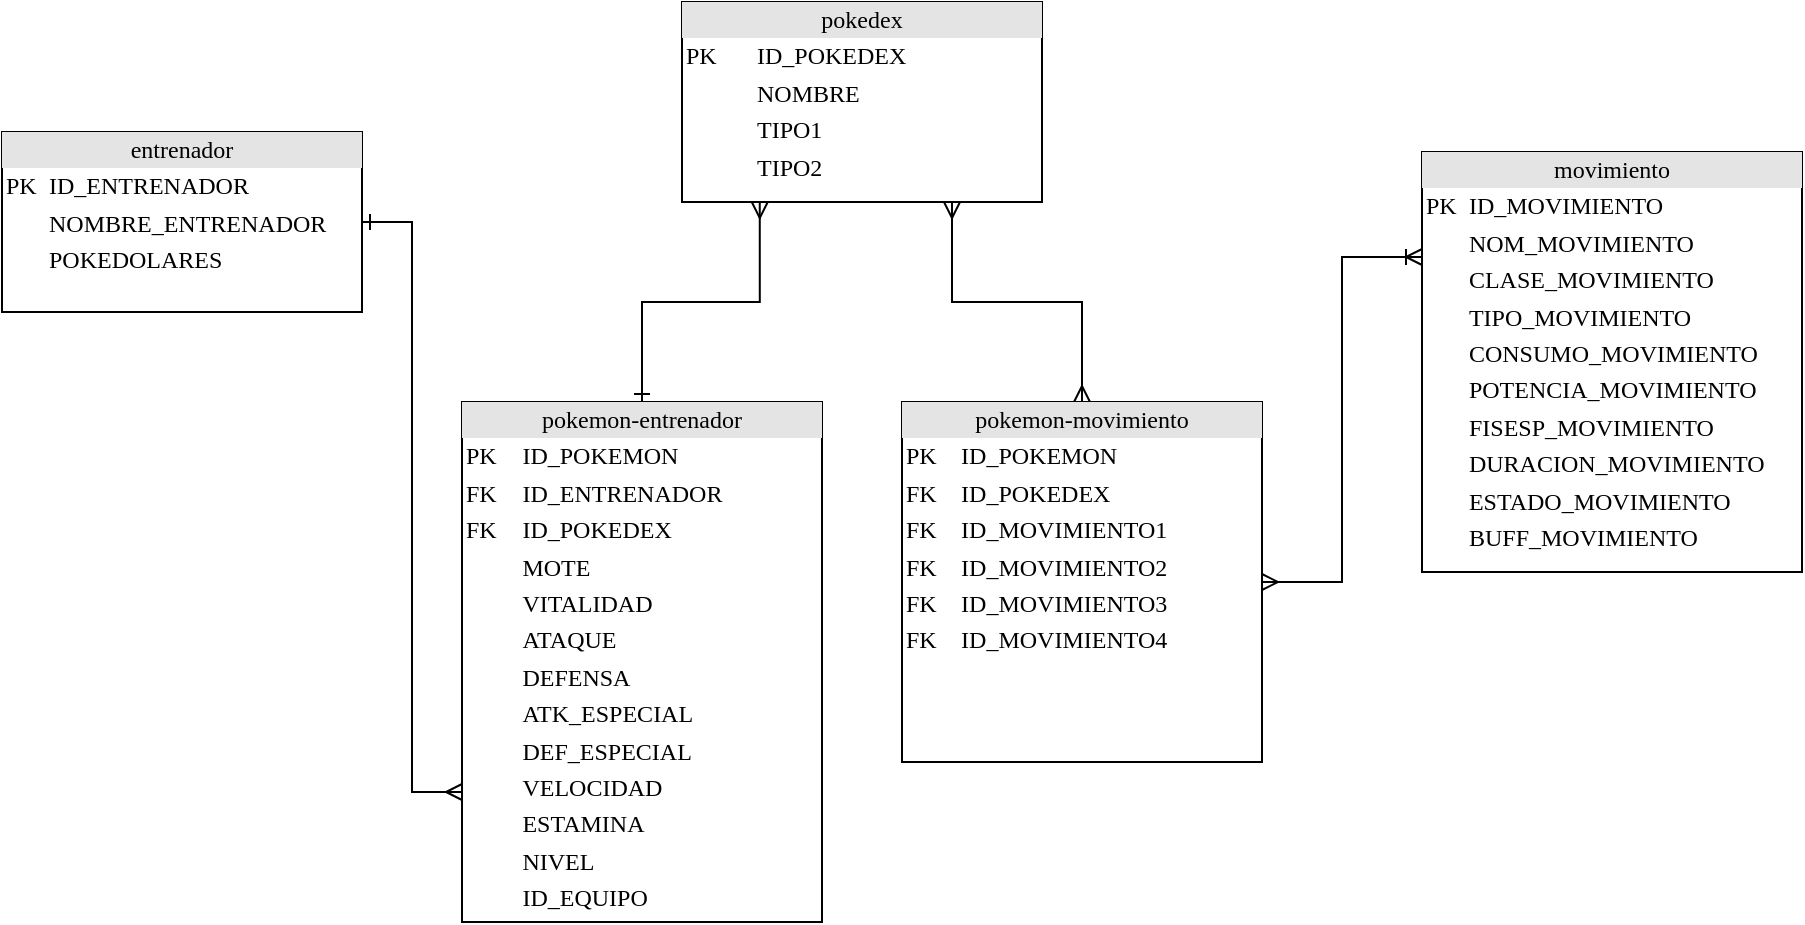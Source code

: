 <mxfile version="18.0.8" type="device"><diagram name="Page-1" id="2ca16b54-16f6-2749-3443-fa8db7711227"><mxGraphModel dx="1038" dy="571" grid="1" gridSize="10" guides="1" tooltips="1" connect="1" arrows="1" fold="1" page="1" pageScale="1" pageWidth="1100" pageHeight="850" background="none" math="0" shadow="0"><root><mxCell id="0"/><mxCell id="1" parent="0"/><mxCell id="2ed32ef02a7f4228-18" style="edgeStyle=orthogonalEdgeStyle;html=1;entryX=0.5;entryY=0;labelBackgroundColor=none;startArrow=ERmany;endArrow=ERone;fontFamily=Verdana;fontSize=12;align=left;exitX=0.216;exitY=1;exitDx=0;exitDy=0;exitPerimeter=0;rounded=0;endFill=0;startFill=0;" parent="1" source="2ed32ef02a7f4228-2" target="2ed32ef02a7f4228-8" edge="1"><mxGeometry relative="1" as="geometry"/></mxCell><mxCell id="2ed32ef02a7f4228-20" style="edgeStyle=orthogonalEdgeStyle;html=1;labelBackgroundColor=none;startArrow=ERmany;endArrow=ERmany;fontFamily=Verdana;fontSize=12;align=left;exitX=0.75;exitY=1;exitDx=0;exitDy=0;rounded=0;endFill=0;startFill=0;" parent="1" source="2ed32ef02a7f4228-2" target="2ed32ef02a7f4228-11" edge="1"><mxGeometry relative="1" as="geometry"/></mxCell><mxCell id="2ed32ef02a7f4228-2" value="&lt;div style=&quot;text-align: center; box-sizing: border-box; width: 100%; background: rgb(228, 228, 228); padding: 2px;&quot;&gt;pokedex&lt;/div&gt;&lt;table style=&quot;width: 100% ; font-size: 1em&quot; cellpadding=&quot;2&quot; cellspacing=&quot;0&quot;&gt;&lt;tbody&gt;&lt;tr&gt;&lt;td&gt;PK&lt;/td&gt;&lt;td&gt;ID_POKEDEX&lt;/td&gt;&lt;/tr&gt;&lt;tr&gt;&lt;td&gt;&lt;br&gt;&lt;/td&gt;&lt;td&gt;NOMBRE&lt;/td&gt;&lt;/tr&gt;&lt;tr&gt;&lt;td&gt;&lt;/td&gt;&lt;td&gt;TIPO1&lt;/td&gt;&lt;/tr&gt;&lt;tr&gt;&lt;td&gt;&lt;br&gt;&lt;/td&gt;&lt;td&gt;TIPO2&lt;/td&gt;&lt;/tr&gt;&lt;tr&gt;&lt;td&gt;&lt;br&gt;&lt;/td&gt;&lt;td&gt;&lt;br&gt;&lt;/td&gt;&lt;/tr&gt;&lt;tr&gt;&lt;td&gt;&lt;br&gt;&lt;/td&gt;&lt;td&gt;&lt;br&gt;&lt;/td&gt;&lt;/tr&gt;&lt;/tbody&gt;&lt;/table&gt;" style="verticalAlign=top;align=left;overflow=fill;html=1;rounded=0;shadow=0;comic=0;labelBackgroundColor=none;strokeWidth=1;fontFamily=Verdana;fontSize=12" parent="1" vertex="1"><mxGeometry x="460" y="95" width="180" height="100" as="geometry"/></mxCell><mxCell id="2ed32ef02a7f4228-22" style="edgeStyle=orthogonalEdgeStyle;html=1;exitX=0;exitY=0.75;entryX=1;entryY=0.5;labelBackgroundColor=none;startArrow=ERmany;endArrow=ERone;fontFamily=Verdana;fontSize=12;align=left;rounded=0;endFill=0;startFill=0;" parent="1" source="2ed32ef02a7f4228-8" target="2ed32ef02a7f4228-3" edge="1"><mxGeometry relative="1" as="geometry"/></mxCell><mxCell id="2ed32ef02a7f4228-3" value="&lt;div style=&quot;text-align: center; box-sizing: border-box; width: 100%; background: rgb(228, 228, 228); padding: 2px;&quot;&gt;entrenador&lt;/div&gt;&lt;table style=&quot;width: 100% ; font-size: 1em&quot; cellpadding=&quot;2&quot; cellspacing=&quot;0&quot;&gt;&lt;tbody&gt;&lt;tr&gt;&lt;td&gt;PK&lt;/td&gt;&lt;td&gt;ID_ENTRENADOR&lt;/td&gt;&lt;/tr&gt;&lt;tr&gt;&lt;td&gt;&lt;br&gt;&lt;/td&gt;&lt;td&gt;NOMBRE_ENTRENADOR&lt;/td&gt;&lt;/tr&gt;&lt;tr&gt;&lt;td&gt;&lt;/td&gt;&lt;td&gt;POKEDOLARES&lt;/td&gt;&lt;/tr&gt;&lt;tr&gt;&lt;td&gt;&lt;br&gt;&lt;/td&gt;&lt;td&gt;&lt;br&gt;&lt;/td&gt;&lt;/tr&gt;&lt;/tbody&gt;&lt;/table&gt;" style="verticalAlign=top;align=left;overflow=fill;html=1;rounded=0;shadow=0;comic=0;labelBackgroundColor=none;strokeWidth=1;fontFamily=Verdana;fontSize=12" parent="1" vertex="1"><mxGeometry x="120" y="160" width="180" height="90" as="geometry"/></mxCell><mxCell id="2ed32ef02a7f4228-8" value="&lt;div style=&quot;text-align: center; box-sizing: border-box; width: 100%; background: rgb(228, 228, 228); padding: 2px;&quot;&gt;pokemon-entrenador&lt;/div&gt;&lt;table style=&quot;width: 100% ; font-size: 1em&quot; cellpadding=&quot;2&quot; cellspacing=&quot;0&quot;&gt;&lt;tbody&gt;&lt;tr&gt;&lt;td&gt;PK&lt;/td&gt;&lt;td&gt;ID_POKEMON&lt;/td&gt;&lt;/tr&gt;&lt;tr&gt;&lt;td&gt;FK&lt;/td&gt;&lt;td&gt;ID_ENTRENADOR&lt;/td&gt;&lt;/tr&gt;&lt;tr&gt;&lt;td&gt;FK&lt;/td&gt;&lt;td&gt;ID_POKEDEX&lt;/td&gt;&lt;/tr&gt;&lt;tr&gt;&lt;td&gt;&lt;br&gt;&lt;/td&gt;&lt;td&gt;MOTE&lt;/td&gt;&lt;/tr&gt;&lt;tr&gt;&lt;td&gt;&lt;br&gt;&lt;/td&gt;&lt;td&gt;VITALIDAD&lt;/td&gt;&lt;/tr&gt;&lt;tr&gt;&lt;td&gt;&lt;br&gt;&lt;/td&gt;&lt;td&gt;ATAQUE&lt;/td&gt;&lt;/tr&gt;&lt;tr&gt;&lt;td&gt;&lt;br&gt;&lt;/td&gt;&lt;td&gt;DEFENSA&lt;/td&gt;&lt;/tr&gt;&lt;tr&gt;&lt;td&gt;&lt;br&gt;&lt;/td&gt;&lt;td&gt;ATK_ESPECIAL&lt;/td&gt;&lt;/tr&gt;&lt;tr&gt;&lt;td&gt;&lt;br&gt;&lt;/td&gt;&lt;td&gt;DEF_ESPECIAL&lt;/td&gt;&lt;/tr&gt;&lt;tr&gt;&lt;td&gt;&lt;br&gt;&lt;/td&gt;&lt;td&gt;VELOCIDAD&lt;/td&gt;&lt;/tr&gt;&lt;tr&gt;&lt;td&gt;&lt;br&gt;&lt;/td&gt;&lt;td&gt;ESTAMINA&lt;/td&gt;&lt;/tr&gt;&lt;tr&gt;&lt;td&gt;&lt;br&gt;&lt;/td&gt;&lt;td&gt;NIVEL&lt;/td&gt;&lt;/tr&gt;&lt;tr&gt;&lt;td&gt;&lt;br&gt;&lt;/td&gt;&lt;td&gt;ID_EQUIPO&lt;/td&gt;&lt;/tr&gt;&lt;tr&gt;&lt;td&gt;&lt;br&gt;&lt;/td&gt;&lt;td&gt;&lt;br&gt;&lt;/td&gt;&lt;/tr&gt;&lt;tr&gt;&lt;td&gt;&lt;br&gt;&lt;/td&gt;&lt;td&gt;&lt;br&gt;&lt;/td&gt;&lt;/tr&gt;&lt;tr&gt;&lt;td&gt;&lt;br&gt;&lt;/td&gt;&lt;td&gt;&lt;br&gt;&lt;/td&gt;&lt;/tr&gt;&lt;tr&gt;&lt;td&gt;&lt;br&gt;&lt;/td&gt;&lt;td&gt;&lt;br&gt;&lt;/td&gt;&lt;/tr&gt;&lt;/tbody&gt;&lt;/table&gt;" style="verticalAlign=top;align=left;overflow=fill;html=1;rounded=0;shadow=0;comic=0;labelBackgroundColor=none;strokeWidth=1;fontFamily=Verdana;fontSize=12" parent="1" vertex="1"><mxGeometry x="350" y="295" width="180" height="260" as="geometry"/></mxCell><mxCell id="2ed32ef02a7f4228-10" value="&lt;div style=&quot;text-align: center; box-sizing: border-box; width: 100%; background: rgb(228, 228, 228); padding: 2px;&quot;&gt;movimiento&lt;/div&gt;&lt;table style=&quot;width: 100% ; font-size: 1em&quot; cellpadding=&quot;2&quot; cellspacing=&quot;0&quot;&gt;&lt;tbody&gt;&lt;tr&gt;&lt;td&gt;PK&lt;/td&gt;&lt;td&gt;ID_MOVIMIENTO&lt;/td&gt;&lt;/tr&gt;&lt;tr&gt;&lt;td&gt;&lt;br&gt;&lt;/td&gt;&lt;td&gt;NOM_MOVIMIENTO&lt;/td&gt;&lt;/tr&gt;&lt;tr&gt;&lt;td&gt;&lt;/td&gt;&lt;td&gt;CLASE_MOVIMIENTO&lt;/td&gt;&lt;/tr&gt;&lt;tr&gt;&lt;td&gt;&lt;br&gt;&lt;/td&gt;&lt;td&gt;TIPO_MOVIMIENTO&lt;/td&gt;&lt;/tr&gt;&lt;tr&gt;&lt;td&gt;&lt;br&gt;&lt;/td&gt;&lt;td&gt;CONSUMO_MOVIMIENTO&lt;/td&gt;&lt;/tr&gt;&lt;tr&gt;&lt;td&gt;&lt;br&gt;&lt;/td&gt;&lt;td&gt;POTENCIA_MOVIMIENTO&lt;/td&gt;&lt;/tr&gt;&lt;tr&gt;&lt;td&gt;&lt;br&gt;&lt;/td&gt;&lt;td&gt;FISESP_MOVIMIENTO&lt;/td&gt;&lt;/tr&gt;&lt;tr&gt;&lt;td&gt;&lt;br&gt;&lt;/td&gt;&lt;td&gt;DURACION_MOVIMIENTO&lt;/td&gt;&lt;/tr&gt;&lt;tr&gt;&lt;td&gt;&lt;br&gt;&lt;/td&gt;&lt;td&gt;ESTADO_MOVIMIENTO&lt;/td&gt;&lt;/tr&gt;&lt;tr&gt;&lt;td&gt;&lt;br&gt;&lt;/td&gt;&lt;td&gt;BUFF_MOVIMIENTO&lt;/td&gt;&lt;/tr&gt;&lt;tr&gt;&lt;td&gt;&lt;br&gt;&lt;/td&gt;&lt;td&gt;&lt;br&gt;&lt;/td&gt;&lt;/tr&gt;&lt;tr&gt;&lt;td&gt;&lt;br&gt;&lt;/td&gt;&lt;td&gt;&lt;br&gt;&lt;/td&gt;&lt;/tr&gt;&lt;/tbody&gt;&lt;/table&gt;" style="verticalAlign=top;align=left;overflow=fill;html=1;rounded=0;shadow=0;comic=0;labelBackgroundColor=none;strokeWidth=1;fontFamily=Verdana;fontSize=12" parent="1" vertex="1"><mxGeometry x="830" y="170" width="190" height="210" as="geometry"/></mxCell><mxCell id="2ed32ef02a7f4228-11" value="&lt;div style=&quot;text-align: center; box-sizing: border-box; width: 100%; background: rgb(228, 228, 228); padding: 2px;&quot;&gt;pokemon-movimiento&lt;/div&gt;&lt;table style=&quot;width:100%;font-size:1em;&quot; cellpadding=&quot;2&quot; cellspacing=&quot;0&quot;&gt;&lt;tbody&gt;&lt;tr&gt;&lt;td&gt;PK&lt;/td&gt;&lt;td&gt;ID_POKEMON&lt;/td&gt;&lt;/tr&gt;&lt;tr&gt;&lt;td&gt;FK&lt;/td&gt;&lt;td&gt;ID_POKEDEX&lt;br&gt;&lt;/td&gt;&lt;/tr&gt;&lt;tr&gt;&lt;td&gt;FK&lt;/td&gt;&lt;td&gt;ID_MOVIMIENTO1&lt;/td&gt;&lt;/tr&gt;&lt;tr&gt;&lt;td&gt;FK&lt;/td&gt;&lt;td&gt;ID_MOVIMIENTO2&lt;/td&gt;&lt;/tr&gt;&lt;tr&gt;&lt;td&gt;FK&lt;/td&gt;&lt;td&gt;ID_MOVIMIENTO3&lt;/td&gt;&lt;/tr&gt;&lt;tr&gt;&lt;td&gt;FK&lt;/td&gt;&lt;td&gt;ID_MOVIMIENTO4&lt;/td&gt;&lt;/tr&gt;&lt;/tbody&gt;&lt;/table&gt;" style="verticalAlign=top;align=left;overflow=fill;html=1;rounded=0;shadow=0;comic=0;labelBackgroundColor=none;strokeWidth=1;fontFamily=Verdana;fontSize=12" parent="1" vertex="1"><mxGeometry x="570" y="295" width="180" height="180" as="geometry"/></mxCell><mxCell id="JfKW0yS2V7AFFF7cOKkW-1" value="" style="endArrow=ERmany;html=1;rounded=0;entryX=1;entryY=0.5;entryDx=0;entryDy=0;exitX=0;exitY=0.25;exitDx=0;exitDy=0;startArrow=ERoneToMany;startFill=0;endFill=0;edgeStyle=orthogonalEdgeStyle;" parent="1" source="2ed32ef02a7f4228-10" target="2ed32ef02a7f4228-11" edge="1"><mxGeometry width="50" height="50" relative="1" as="geometry"><mxPoint x="500" y="210" as="sourcePoint"/><mxPoint x="550" y="160" as="targetPoint"/></mxGeometry></mxCell></root></mxGraphModel></diagram></mxfile>